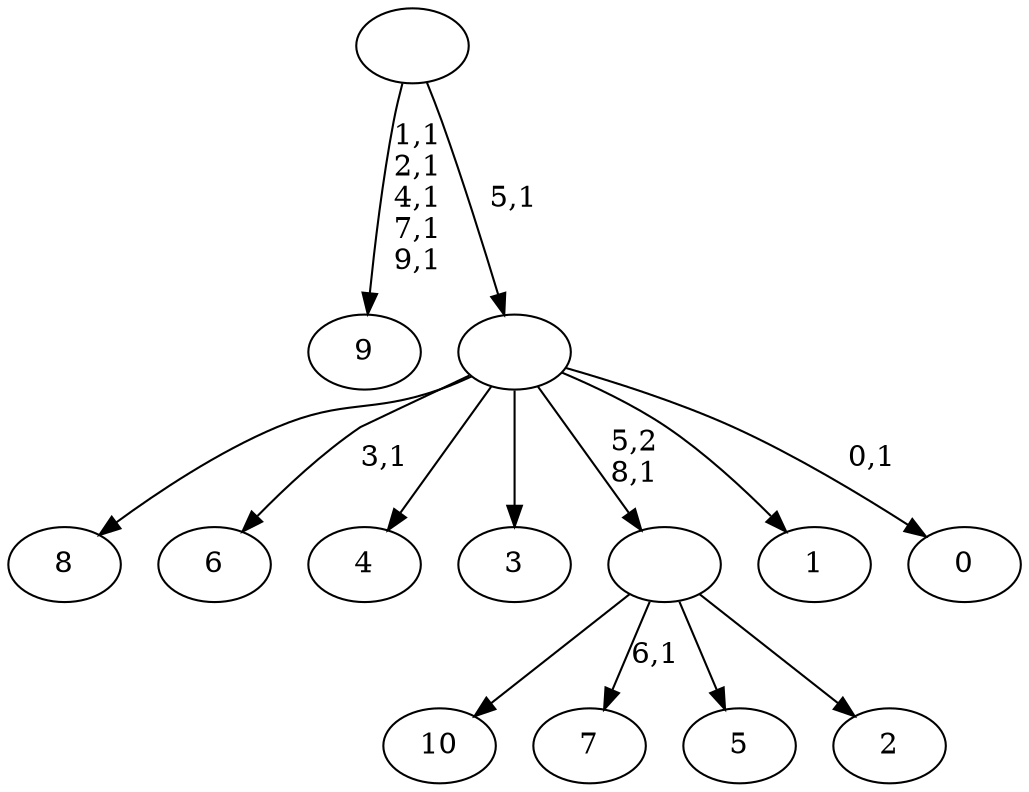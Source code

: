 digraph T {
	21 [label="10"]
	20 [label="9"]
	14 [label="8"]
	13 [label="7"]
	11 [label="6"]
	9 [label="5"]
	8 [label="4"]
	7 [label="3"]
	6 [label="2"]
	5 [label=""]
	4 [label="1"]
	3 [label="0"]
	1 [label=""]
	0 [label=""]
	5 -> 13 [label="6,1"]
	5 -> 21 [label=""]
	5 -> 9 [label=""]
	5 -> 6 [label=""]
	1 -> 3 [label="0,1"]
	1 -> 11 [label="3,1"]
	1 -> 14 [label=""]
	1 -> 8 [label=""]
	1 -> 7 [label=""]
	1 -> 5 [label="5,2\n8,1"]
	1 -> 4 [label=""]
	0 -> 20 [label="1,1\n2,1\n4,1\n7,1\n9,1"]
	0 -> 1 [label="5,1"]
}
